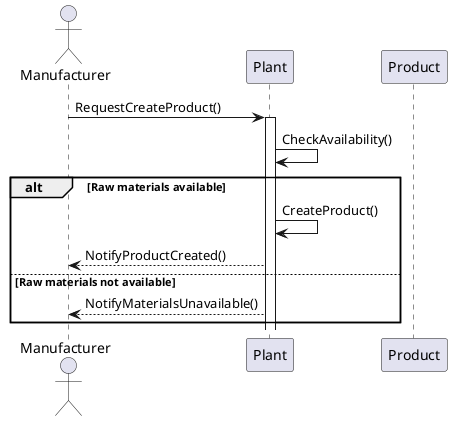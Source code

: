 @startuml
actor Manufacturer
participant Plant
participant Product

Manufacturer -> Plant: RequestCreateProduct()
activate Plant
Plant -> Plant: CheckAvailability()
alt Raw materials available
    Plant -> Plant: CreateProduct()
    Plant --> Manufacturer: NotifyProductCreated()
else Raw materials not available
    Plant --> Manufacturer: NotifyMaterialsUnavailable()
end

@enduml